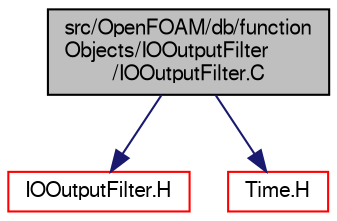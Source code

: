 digraph "src/OpenFOAM/db/functionObjects/IOOutputFilter/IOOutputFilter.C"
{
  bgcolor="transparent";
  edge [fontname="FreeSans",fontsize="10",labelfontname="FreeSans",labelfontsize="10"];
  node [fontname="FreeSans",fontsize="10",shape=record];
  Node0 [label="src/OpenFOAM/db/function\lObjects/IOOutputFilter\l/IOOutputFilter.C",height=0.2,width=0.4,color="black", fillcolor="grey75", style="filled", fontcolor="black"];
  Node0 -> Node1 [color="midnightblue",fontsize="10",style="solid",fontname="FreeSans"];
  Node1 [label="IOOutputFilter.H",height=0.2,width=0.4,color="red",URL="$a08969.html"];
  Node0 -> Node109 [color="midnightblue",fontsize="10",style="solid",fontname="FreeSans"];
  Node109 [label="Time.H",height=0.2,width=0.4,color="red",URL="$a09311.html"];
}
